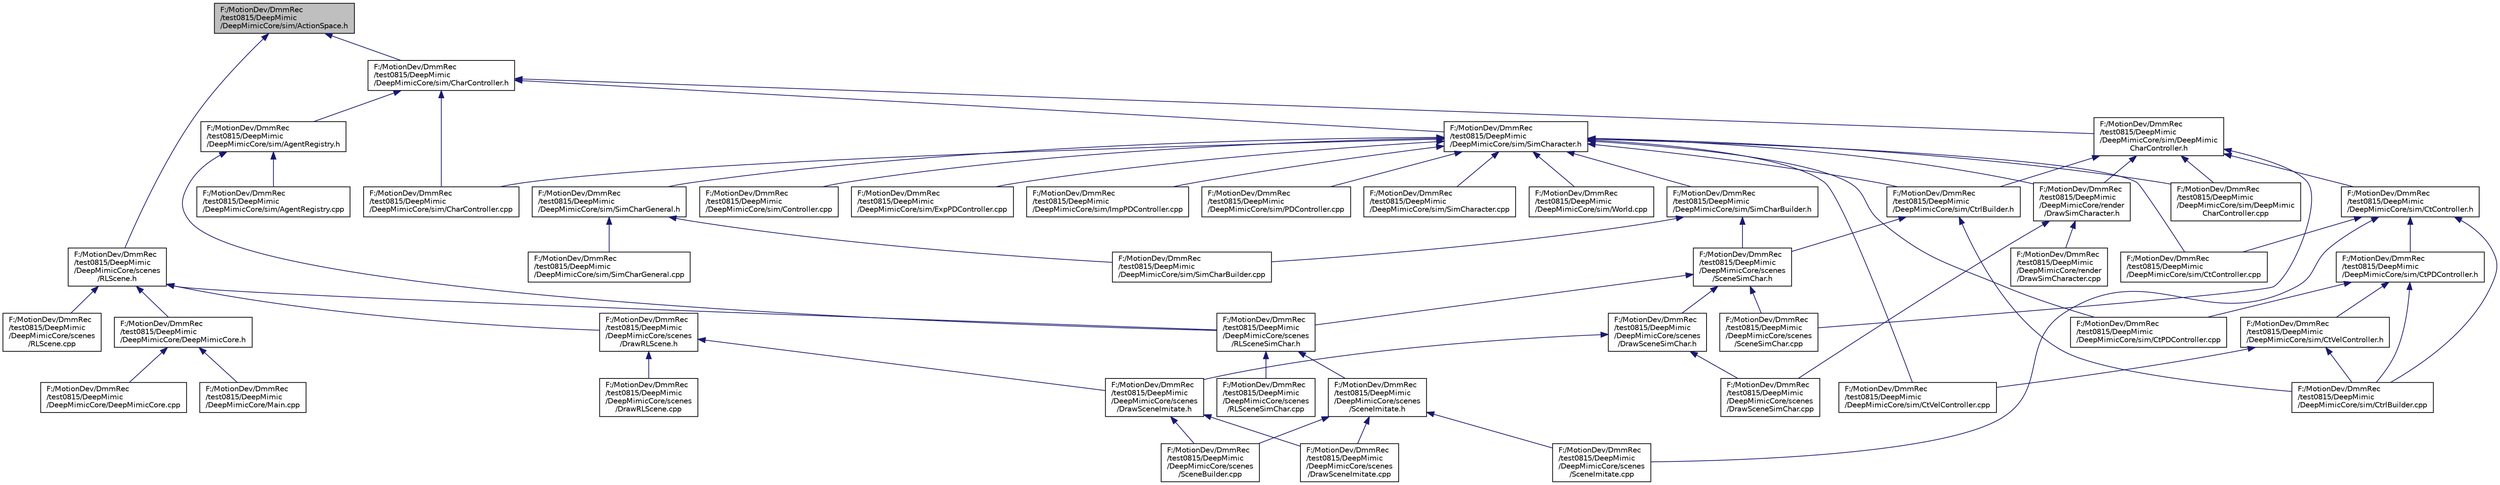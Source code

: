 digraph "F:/MotionDev/DmmRec/test0815/DeepMimic/DeepMimicCore/sim/ActionSpace.h"
{
 // LATEX_PDF_SIZE
  edge [fontname="Helvetica",fontsize="10",labelfontname="Helvetica",labelfontsize="10"];
  node [fontname="Helvetica",fontsize="10",shape=record];
  Node1 [label="F:/MotionDev/DmmRec\l/test0815/DeepMimic\l/DeepMimicCore/sim/ActionSpace.h",height=0.2,width=0.4,color="black", fillcolor="grey75", style="filled", fontcolor="black",tooltip=" "];
  Node1 -> Node2 [dir="back",color="midnightblue",fontsize="10",style="solid",fontname="Helvetica"];
  Node2 [label="F:/MotionDev/DmmRec\l/test0815/DeepMimic\l/DeepMimicCore/scenes\l/RLScene.h",height=0.2,width=0.4,color="black", fillcolor="white", style="filled",URL="$_r_l_scene_8h.html",tooltip=" "];
  Node2 -> Node3 [dir="back",color="midnightblue",fontsize="10",style="solid",fontname="Helvetica"];
  Node3 [label="F:/MotionDev/DmmRec\l/test0815/DeepMimic\l/DeepMimicCore/DeepMimicCore.h",height=0.2,width=0.4,color="black", fillcolor="white", style="filled",URL="$_deep_mimic_core_8h.html",tooltip=" "];
  Node3 -> Node4 [dir="back",color="midnightblue",fontsize="10",style="solid",fontname="Helvetica"];
  Node4 [label="F:/MotionDev/DmmRec\l/test0815/DeepMimic\l/DeepMimicCore/DeepMimicCore.cpp",height=0.2,width=0.4,color="black", fillcolor="white", style="filled",URL="$_deep_mimic_core_8cpp.html",tooltip=" "];
  Node3 -> Node5 [dir="back",color="midnightblue",fontsize="10",style="solid",fontname="Helvetica"];
  Node5 [label="F:/MotionDev/DmmRec\l/test0815/DeepMimic\l/DeepMimicCore/Main.cpp",height=0.2,width=0.4,color="black", fillcolor="white", style="filled",URL="$_main_8cpp.html",tooltip=" "];
  Node2 -> Node6 [dir="back",color="midnightblue",fontsize="10",style="solid",fontname="Helvetica"];
  Node6 [label="F:/MotionDev/DmmRec\l/test0815/DeepMimic\l/DeepMimicCore/scenes\l/DrawRLScene.h",height=0.2,width=0.4,color="black", fillcolor="white", style="filled",URL="$_draw_r_l_scene_8h.html",tooltip=" "];
  Node6 -> Node7 [dir="back",color="midnightblue",fontsize="10",style="solid",fontname="Helvetica"];
  Node7 [label="F:/MotionDev/DmmRec\l/test0815/DeepMimic\l/DeepMimicCore/scenes\l/DrawRLScene.cpp",height=0.2,width=0.4,color="black", fillcolor="white", style="filled",URL="$_draw_r_l_scene_8cpp.html",tooltip=" "];
  Node6 -> Node8 [dir="back",color="midnightblue",fontsize="10",style="solid",fontname="Helvetica"];
  Node8 [label="F:/MotionDev/DmmRec\l/test0815/DeepMimic\l/DeepMimicCore/scenes\l/DrawSceneImitate.h",height=0.2,width=0.4,color="black", fillcolor="white", style="filled",URL="$_draw_scene_imitate_8h.html",tooltip=" "];
  Node8 -> Node9 [dir="back",color="midnightblue",fontsize="10",style="solid",fontname="Helvetica"];
  Node9 [label="F:/MotionDev/DmmRec\l/test0815/DeepMimic\l/DeepMimicCore/scenes\l/DrawSceneImitate.cpp",height=0.2,width=0.4,color="black", fillcolor="white", style="filled",URL="$_draw_scene_imitate_8cpp.html",tooltip=" "];
  Node8 -> Node10 [dir="back",color="midnightblue",fontsize="10",style="solid",fontname="Helvetica"];
  Node10 [label="F:/MotionDev/DmmRec\l/test0815/DeepMimic\l/DeepMimicCore/scenes\l/SceneBuilder.cpp",height=0.2,width=0.4,color="black", fillcolor="white", style="filled",URL="$_scene_builder_8cpp.html",tooltip=" "];
  Node2 -> Node11 [dir="back",color="midnightblue",fontsize="10",style="solid",fontname="Helvetica"];
  Node11 [label="F:/MotionDev/DmmRec\l/test0815/DeepMimic\l/DeepMimicCore/scenes\l/RLScene.cpp",height=0.2,width=0.4,color="black", fillcolor="white", style="filled",URL="$_r_l_scene_8cpp.html",tooltip=" "];
  Node2 -> Node12 [dir="back",color="midnightblue",fontsize="10",style="solid",fontname="Helvetica"];
  Node12 [label="F:/MotionDev/DmmRec\l/test0815/DeepMimic\l/DeepMimicCore/scenes\l/RLSceneSimChar.h",height=0.2,width=0.4,color="black", fillcolor="white", style="filled",URL="$_r_l_scene_sim_char_8h.html",tooltip=" "];
  Node12 -> Node13 [dir="back",color="midnightblue",fontsize="10",style="solid",fontname="Helvetica"];
  Node13 [label="F:/MotionDev/DmmRec\l/test0815/DeepMimic\l/DeepMimicCore/scenes\l/SceneImitate.h",height=0.2,width=0.4,color="black", fillcolor="white", style="filled",URL="$_scene_imitate_8h.html",tooltip=" "];
  Node13 -> Node9 [dir="back",color="midnightblue",fontsize="10",style="solid",fontname="Helvetica"];
  Node13 -> Node10 [dir="back",color="midnightblue",fontsize="10",style="solid",fontname="Helvetica"];
  Node13 -> Node14 [dir="back",color="midnightblue",fontsize="10",style="solid",fontname="Helvetica"];
  Node14 [label="F:/MotionDev/DmmRec\l/test0815/DeepMimic\l/DeepMimicCore/scenes\l/SceneImitate.cpp",height=0.2,width=0.4,color="black", fillcolor="white", style="filled",URL="$_scene_imitate_8cpp.html",tooltip=" "];
  Node12 -> Node15 [dir="back",color="midnightblue",fontsize="10",style="solid",fontname="Helvetica"];
  Node15 [label="F:/MotionDev/DmmRec\l/test0815/DeepMimic\l/DeepMimicCore/scenes\l/RLSceneSimChar.cpp",height=0.2,width=0.4,color="black", fillcolor="white", style="filled",URL="$_r_l_scene_sim_char_8cpp.html",tooltip=" "];
  Node1 -> Node16 [dir="back",color="midnightblue",fontsize="10",style="solid",fontname="Helvetica"];
  Node16 [label="F:/MotionDev/DmmRec\l/test0815/DeepMimic\l/DeepMimicCore/sim/CharController.h",height=0.2,width=0.4,color="black", fillcolor="white", style="filled",URL="$_char_controller_8h.html",tooltip=" "];
  Node16 -> Node17 [dir="back",color="midnightblue",fontsize="10",style="solid",fontname="Helvetica"];
  Node17 [label="F:/MotionDev/DmmRec\l/test0815/DeepMimic\l/DeepMimicCore/sim/AgentRegistry.h",height=0.2,width=0.4,color="black", fillcolor="white", style="filled",URL="$_agent_registry_8h.html",tooltip=" "];
  Node17 -> Node12 [dir="back",color="midnightblue",fontsize="10",style="solid",fontname="Helvetica"];
  Node17 -> Node18 [dir="back",color="midnightblue",fontsize="10",style="solid",fontname="Helvetica"];
  Node18 [label="F:/MotionDev/DmmRec\l/test0815/DeepMimic\l/DeepMimicCore/sim/AgentRegistry.cpp",height=0.2,width=0.4,color="black", fillcolor="white", style="filled",URL="$_agent_registry_8cpp.html",tooltip=" "];
  Node16 -> Node19 [dir="back",color="midnightblue",fontsize="10",style="solid",fontname="Helvetica"];
  Node19 [label="F:/MotionDev/DmmRec\l/test0815/DeepMimic\l/DeepMimicCore/sim/CharController.cpp",height=0.2,width=0.4,color="black", fillcolor="white", style="filled",URL="$_char_controller_8cpp.html",tooltip=" "];
  Node16 -> Node20 [dir="back",color="midnightblue",fontsize="10",style="solid",fontname="Helvetica"];
  Node20 [label="F:/MotionDev/DmmRec\l/test0815/DeepMimic\l/DeepMimicCore/sim/SimCharacter.h",height=0.2,width=0.4,color="black", fillcolor="white", style="filled",URL="$_sim_character_8h.html",tooltip=" "];
  Node20 -> Node21 [dir="back",color="midnightblue",fontsize="10",style="solid",fontname="Helvetica"];
  Node21 [label="F:/MotionDev/DmmRec\l/test0815/DeepMimic\l/DeepMimicCore/render\l/DrawSimCharacter.h",height=0.2,width=0.4,color="black", fillcolor="white", style="filled",URL="$_draw_sim_character_8h.html",tooltip=" "];
  Node21 -> Node22 [dir="back",color="midnightblue",fontsize="10",style="solid",fontname="Helvetica"];
  Node22 [label="F:/MotionDev/DmmRec\l/test0815/DeepMimic\l/DeepMimicCore/render\l/DrawSimCharacter.cpp",height=0.2,width=0.4,color="black", fillcolor="white", style="filled",URL="$_draw_sim_character_8cpp.html",tooltip=" "];
  Node21 -> Node23 [dir="back",color="midnightblue",fontsize="10",style="solid",fontname="Helvetica"];
  Node23 [label="F:/MotionDev/DmmRec\l/test0815/DeepMimic\l/DeepMimicCore/scenes\l/DrawSceneSimChar.cpp",height=0.2,width=0.4,color="black", fillcolor="white", style="filled",URL="$_draw_scene_sim_char_8cpp.html",tooltip=" "];
  Node20 -> Node19 [dir="back",color="midnightblue",fontsize="10",style="solid",fontname="Helvetica"];
  Node20 -> Node24 [dir="back",color="midnightblue",fontsize="10",style="solid",fontname="Helvetica"];
  Node24 [label="F:/MotionDev/DmmRec\l/test0815/DeepMimic\l/DeepMimicCore/sim/Controller.cpp",height=0.2,width=0.4,color="black", fillcolor="white", style="filled",URL="$_controller_8cpp.html",tooltip=" "];
  Node20 -> Node25 [dir="back",color="midnightblue",fontsize="10",style="solid",fontname="Helvetica"];
  Node25 [label="F:/MotionDev/DmmRec\l/test0815/DeepMimic\l/DeepMimicCore/sim/CtController.cpp",height=0.2,width=0.4,color="black", fillcolor="white", style="filled",URL="$_ct_controller_8cpp.html",tooltip=" "];
  Node20 -> Node26 [dir="back",color="midnightblue",fontsize="10",style="solid",fontname="Helvetica"];
  Node26 [label="F:/MotionDev/DmmRec\l/test0815/DeepMimic\l/DeepMimicCore/sim/CtPDController.cpp",height=0.2,width=0.4,color="black", fillcolor="white", style="filled",URL="$_ct_p_d_controller_8cpp.html",tooltip=" "];
  Node20 -> Node27 [dir="back",color="midnightblue",fontsize="10",style="solid",fontname="Helvetica"];
  Node27 [label="F:/MotionDev/DmmRec\l/test0815/DeepMimic\l/DeepMimicCore/sim/CtrlBuilder.h",height=0.2,width=0.4,color="black", fillcolor="white", style="filled",URL="$_ctrl_builder_8h.html",tooltip=" "];
  Node27 -> Node28 [dir="back",color="midnightblue",fontsize="10",style="solid",fontname="Helvetica"];
  Node28 [label="F:/MotionDev/DmmRec\l/test0815/DeepMimic\l/DeepMimicCore/scenes\l/SceneSimChar.h",height=0.2,width=0.4,color="black", fillcolor="white", style="filled",URL="$_scene_sim_char_8h.html",tooltip=" "];
  Node28 -> Node29 [dir="back",color="midnightblue",fontsize="10",style="solid",fontname="Helvetica"];
  Node29 [label="F:/MotionDev/DmmRec\l/test0815/DeepMimic\l/DeepMimicCore/scenes\l/DrawSceneSimChar.h",height=0.2,width=0.4,color="black", fillcolor="white", style="filled",URL="$_draw_scene_sim_char_8h.html",tooltip=" "];
  Node29 -> Node8 [dir="back",color="midnightblue",fontsize="10",style="solid",fontname="Helvetica"];
  Node29 -> Node23 [dir="back",color="midnightblue",fontsize="10",style="solid",fontname="Helvetica"];
  Node28 -> Node12 [dir="back",color="midnightblue",fontsize="10",style="solid",fontname="Helvetica"];
  Node28 -> Node30 [dir="back",color="midnightblue",fontsize="10",style="solid",fontname="Helvetica"];
  Node30 [label="F:/MotionDev/DmmRec\l/test0815/DeepMimic\l/DeepMimicCore/scenes\l/SceneSimChar.cpp",height=0.2,width=0.4,color="black", fillcolor="white", style="filled",URL="$_scene_sim_char_8cpp.html",tooltip=" "];
  Node27 -> Node31 [dir="back",color="midnightblue",fontsize="10",style="solid",fontname="Helvetica"];
  Node31 [label="F:/MotionDev/DmmRec\l/test0815/DeepMimic\l/DeepMimicCore/sim/CtrlBuilder.cpp",height=0.2,width=0.4,color="black", fillcolor="white", style="filled",URL="$_ctrl_builder_8cpp.html",tooltip=" "];
  Node20 -> Node32 [dir="back",color="midnightblue",fontsize="10",style="solid",fontname="Helvetica"];
  Node32 [label="F:/MotionDev/DmmRec\l/test0815/DeepMimic\l/DeepMimicCore/sim/CtVelController.cpp",height=0.2,width=0.4,color="black", fillcolor="white", style="filled",URL="$_ct_vel_controller_8cpp.html",tooltip=" "];
  Node20 -> Node33 [dir="back",color="midnightblue",fontsize="10",style="solid",fontname="Helvetica"];
  Node33 [label="F:/MotionDev/DmmRec\l/test0815/DeepMimic\l/DeepMimicCore/sim/DeepMimic\lCharController.cpp",height=0.2,width=0.4,color="black", fillcolor="white", style="filled",URL="$_deep_mimic_char_controller_8cpp.html",tooltip=" "];
  Node20 -> Node34 [dir="back",color="midnightblue",fontsize="10",style="solid",fontname="Helvetica"];
  Node34 [label="F:/MotionDev/DmmRec\l/test0815/DeepMimic\l/DeepMimicCore/sim/ExpPDController.cpp",height=0.2,width=0.4,color="black", fillcolor="white", style="filled",URL="$_exp_p_d_controller_8cpp.html",tooltip=" "];
  Node20 -> Node35 [dir="back",color="midnightblue",fontsize="10",style="solid",fontname="Helvetica"];
  Node35 [label="F:/MotionDev/DmmRec\l/test0815/DeepMimic\l/DeepMimicCore/sim/ImpPDController.cpp",height=0.2,width=0.4,color="black", fillcolor="white", style="filled",URL="$_imp_p_d_controller_8cpp.html",tooltip=" "];
  Node20 -> Node36 [dir="back",color="midnightblue",fontsize="10",style="solid",fontname="Helvetica"];
  Node36 [label="F:/MotionDev/DmmRec\l/test0815/DeepMimic\l/DeepMimicCore/sim/PDController.cpp",height=0.2,width=0.4,color="black", fillcolor="white", style="filled",URL="$_p_d_controller_8cpp.html",tooltip=" "];
  Node20 -> Node37 [dir="back",color="midnightblue",fontsize="10",style="solid",fontname="Helvetica"];
  Node37 [label="F:/MotionDev/DmmRec\l/test0815/DeepMimic\l/DeepMimicCore/sim/SimCharacter.cpp",height=0.2,width=0.4,color="black", fillcolor="white", style="filled",URL="$_sim_character_8cpp.html",tooltip=" "];
  Node20 -> Node38 [dir="back",color="midnightblue",fontsize="10",style="solid",fontname="Helvetica"];
  Node38 [label="F:/MotionDev/DmmRec\l/test0815/DeepMimic\l/DeepMimicCore/sim/SimCharBuilder.h",height=0.2,width=0.4,color="black", fillcolor="white", style="filled",URL="$_sim_char_builder_8h.html",tooltip=" "];
  Node38 -> Node28 [dir="back",color="midnightblue",fontsize="10",style="solid",fontname="Helvetica"];
  Node38 -> Node39 [dir="back",color="midnightblue",fontsize="10",style="solid",fontname="Helvetica"];
  Node39 [label="F:/MotionDev/DmmRec\l/test0815/DeepMimic\l/DeepMimicCore/sim/SimCharBuilder.cpp",height=0.2,width=0.4,color="black", fillcolor="white", style="filled",URL="$_sim_char_builder_8cpp.html",tooltip=" "];
  Node20 -> Node40 [dir="back",color="midnightblue",fontsize="10",style="solid",fontname="Helvetica"];
  Node40 [label="F:/MotionDev/DmmRec\l/test0815/DeepMimic\l/DeepMimicCore/sim/SimCharGeneral.h",height=0.2,width=0.4,color="black", fillcolor="white", style="filled",URL="$_sim_char_general_8h.html",tooltip=" "];
  Node40 -> Node39 [dir="back",color="midnightblue",fontsize="10",style="solid",fontname="Helvetica"];
  Node40 -> Node41 [dir="back",color="midnightblue",fontsize="10",style="solid",fontname="Helvetica"];
  Node41 [label="F:/MotionDev/DmmRec\l/test0815/DeepMimic\l/DeepMimicCore/sim/SimCharGeneral.cpp",height=0.2,width=0.4,color="black", fillcolor="white", style="filled",URL="$_sim_char_general_8cpp.html",tooltip=" "];
  Node20 -> Node42 [dir="back",color="midnightblue",fontsize="10",style="solid",fontname="Helvetica"];
  Node42 [label="F:/MotionDev/DmmRec\l/test0815/DeepMimic\l/DeepMimicCore/sim/World.cpp",height=0.2,width=0.4,color="black", fillcolor="white", style="filled",URL="$_world_8cpp.html",tooltip=" "];
  Node16 -> Node43 [dir="back",color="midnightblue",fontsize="10",style="solid",fontname="Helvetica"];
  Node43 [label="F:/MotionDev/DmmRec\l/test0815/DeepMimic\l/DeepMimicCore/sim/DeepMimic\lCharController.h",height=0.2,width=0.4,color="black", fillcolor="white", style="filled",URL="$_deep_mimic_char_controller_8h.html",tooltip=" "];
  Node43 -> Node21 [dir="back",color="midnightblue",fontsize="10",style="solid",fontname="Helvetica"];
  Node43 -> Node30 [dir="back",color="midnightblue",fontsize="10",style="solid",fontname="Helvetica"];
  Node43 -> Node44 [dir="back",color="midnightblue",fontsize="10",style="solid",fontname="Helvetica"];
  Node44 [label="F:/MotionDev/DmmRec\l/test0815/DeepMimic\l/DeepMimicCore/sim/CtController.h",height=0.2,width=0.4,color="black", fillcolor="white", style="filled",URL="$_ct_controller_8h.html",tooltip=" "];
  Node44 -> Node14 [dir="back",color="midnightblue",fontsize="10",style="solid",fontname="Helvetica"];
  Node44 -> Node25 [dir="back",color="midnightblue",fontsize="10",style="solid",fontname="Helvetica"];
  Node44 -> Node45 [dir="back",color="midnightblue",fontsize="10",style="solid",fontname="Helvetica"];
  Node45 [label="F:/MotionDev/DmmRec\l/test0815/DeepMimic\l/DeepMimicCore/sim/CtPDController.h",height=0.2,width=0.4,color="black", fillcolor="white", style="filled",URL="$_ct_p_d_controller_8h.html",tooltip=" "];
  Node45 -> Node26 [dir="back",color="midnightblue",fontsize="10",style="solid",fontname="Helvetica"];
  Node45 -> Node31 [dir="back",color="midnightblue",fontsize="10",style="solid",fontname="Helvetica"];
  Node45 -> Node46 [dir="back",color="midnightblue",fontsize="10",style="solid",fontname="Helvetica"];
  Node46 [label="F:/MotionDev/DmmRec\l/test0815/DeepMimic\l/DeepMimicCore/sim/CtVelController.h",height=0.2,width=0.4,color="black", fillcolor="white", style="filled",URL="$_ct_vel_controller_8h.html",tooltip=" "];
  Node46 -> Node31 [dir="back",color="midnightblue",fontsize="10",style="solid",fontname="Helvetica"];
  Node46 -> Node32 [dir="back",color="midnightblue",fontsize="10",style="solid",fontname="Helvetica"];
  Node44 -> Node31 [dir="back",color="midnightblue",fontsize="10",style="solid",fontname="Helvetica"];
  Node43 -> Node27 [dir="back",color="midnightblue",fontsize="10",style="solid",fontname="Helvetica"];
  Node43 -> Node33 [dir="back",color="midnightblue",fontsize="10",style="solid",fontname="Helvetica"];
}
